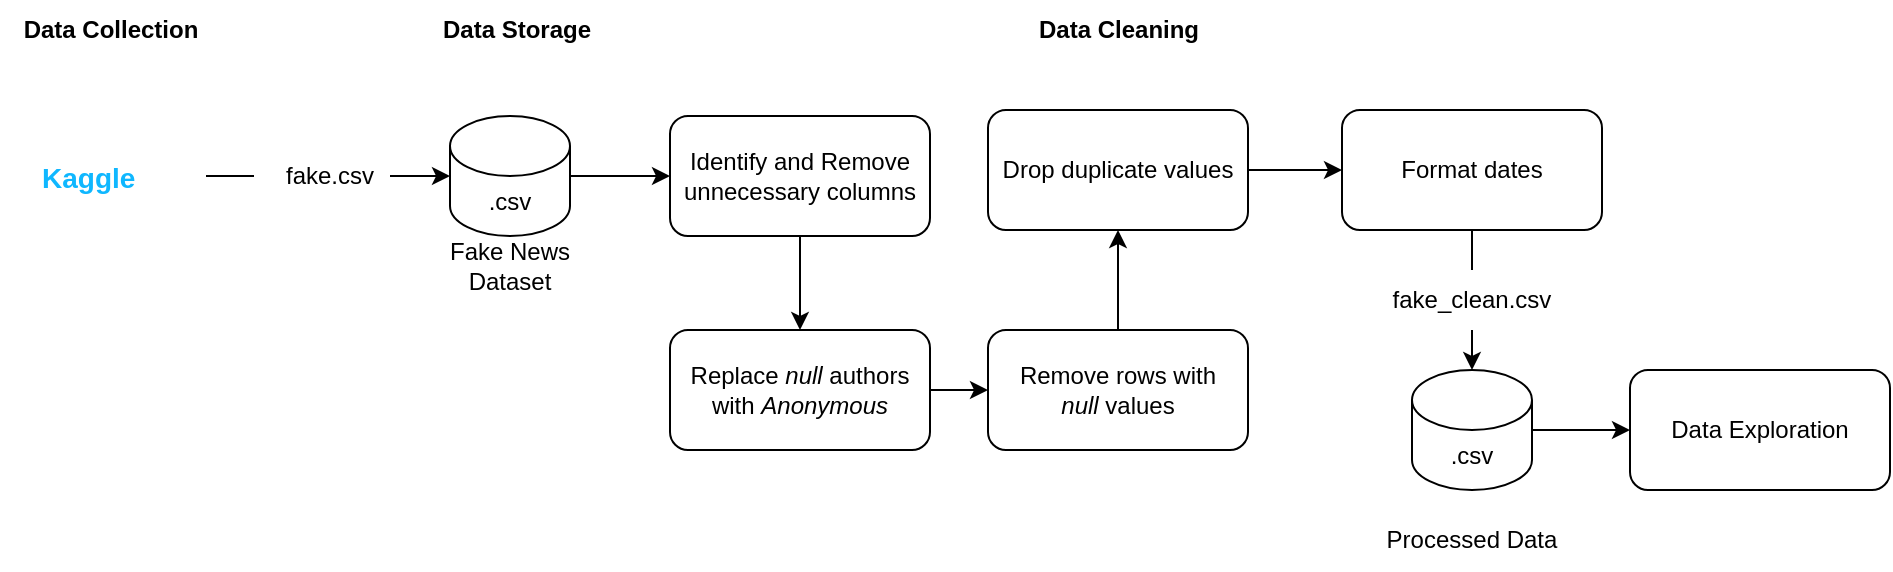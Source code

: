 <mxfile version="20.4.0"><diagram id="C5RBs43oDa-KdzZeNtuy" name="Page-1"><mxGraphModel dx="1824" dy="619" grid="1" gridSize="10" guides="1" tooltips="1" connect="1" arrows="1" fold="1" page="1" pageScale="1" pageWidth="827" pageHeight="1169" math="0" shadow="0"><root><mxCell id="WIyWlLk6GJQsqaUBKTNV-0"/><mxCell id="WIyWlLk6GJQsqaUBKTNV-1" parent="WIyWlLk6GJQsqaUBKTNV-0"/><mxCell id="4glzzEdDH-6NGj2efwUw-1" value="Kaggle" style="text;strokeColor=none;fillColor=none;align=left;verticalAlign=middle;spacingLeft=4;spacingRight=4;overflow=hidden;points=[[0,0.5],[1,0.5]];portConstraint=eastwest;rotatable=0;fontStyle=1;fontColor=#0FB7FF;fontSize=14;" parent="WIyWlLk6GJQsqaUBKTNV-1" vertex="1"><mxGeometry x="-390" y="198" width="80" height="30" as="geometry"/></mxCell><mxCell id="4glzzEdDH-6NGj2efwUw-2" value="Identify and Remove unnecessary columns" style="rounded=1;whiteSpace=wrap;html=1;fontSize=12;fontColor=#000000;" parent="WIyWlLk6GJQsqaUBKTNV-1" vertex="1"><mxGeometry x="-70" y="183" width="130" height="60" as="geometry"/></mxCell><mxCell id="4glzzEdDH-6NGj2efwUw-3" value="Replace &lt;i&gt;null&lt;/i&gt;&amp;nbsp;authors with &lt;i&gt;Anonymous&lt;/i&gt;" style="rounded=1;whiteSpace=wrap;html=1;fontSize=12;fontColor=#000000;" parent="WIyWlLk6GJQsqaUBKTNV-1" vertex="1"><mxGeometry x="-70" y="290" width="130" height="60" as="geometry"/></mxCell><mxCell id="4glzzEdDH-6NGj2efwUw-4" value="" style="endArrow=classic;html=1;rounded=0;fontSize=12;fontColor=#000000;startArrow=none;" parent="WIyWlLk6GJQsqaUBKTNV-1" source="4glzzEdDH-6NGj2efwUw-2" target="4glzzEdDH-6NGj2efwUw-3" edge="1"><mxGeometry width="50" height="50" relative="1" as="geometry"><mxPoint x="238" y="210" as="sourcePoint"/><mxPoint x="184" y="300" as="targetPoint"/></mxGeometry></mxCell><mxCell id="4glzzEdDH-6NGj2efwUw-5" value="Remove&lt;i&gt;&amp;nbsp;&lt;/i&gt;rows with &lt;i&gt;null&lt;/i&gt;&amp;nbsp;values" style="rounded=1;whiteSpace=wrap;html=1;fontSize=12;fontColor=#000000;" parent="WIyWlLk6GJQsqaUBKTNV-1" vertex="1"><mxGeometry x="89" y="290" width="130" height="60" as="geometry"/></mxCell><mxCell id="4glzzEdDH-6NGj2efwUw-6" value="Drop duplicate values" style="rounded=1;whiteSpace=wrap;html=1;fontSize=12;fontColor=#000000;" parent="WIyWlLk6GJQsqaUBKTNV-1" vertex="1"><mxGeometry x="89" y="180" width="130" height="60" as="geometry"/></mxCell><mxCell id="4glzzEdDH-6NGj2efwUw-7" value="" style="endArrow=classic;html=1;rounded=0;fontSize=12;fontColor=#000000;startArrow=none;" parent="WIyWlLk6GJQsqaUBKTNV-1" source="4glzzEdDH-6NGj2efwUw-3" target="4glzzEdDH-6NGj2efwUw-5" edge="1"><mxGeometry width="50" height="50" relative="1" as="geometry"><mxPoint x="351" y="273" as="sourcePoint"/><mxPoint x="256" y="310" as="targetPoint"/></mxGeometry></mxCell><mxCell id="4glzzEdDH-6NGj2efwUw-8" value="" style="endArrow=classic;html=1;rounded=0;fontSize=12;fontColor=#000000;startArrow=none;" parent="WIyWlLk6GJQsqaUBKTNV-1" source="4glzzEdDH-6NGj2efwUw-5" target="4glzzEdDH-6NGj2efwUw-6" edge="1"><mxGeometry width="50" height="50" relative="1" as="geometry"><mxPoint x="351" y="393" as="sourcePoint"/><mxPoint x="256" y="310" as="targetPoint"/></mxGeometry></mxCell><mxCell id="4glzzEdDH-6NGj2efwUw-9" value=".csv" style="shape=cylinder3;whiteSpace=wrap;html=1;boundedLbl=1;backgroundOutline=1;size=15;fontSize=12;fontColor=#000000;" parent="WIyWlLk6GJQsqaUBKTNV-1" vertex="1"><mxGeometry x="301" y="310" width="60" height="60" as="geometry"/></mxCell><mxCell id="4glzzEdDH-6NGj2efwUw-10" value="" style="endArrow=classic;html=1;rounded=0;fontSize=12;fontColor=#000000;startArrow=none;" parent="WIyWlLk6GJQsqaUBKTNV-1" source="4glzzEdDH-6NGj2efwUw-6" target="4glzzEdDH-6NGj2efwUw-11" edge="1"><mxGeometry width="50" height="50" relative="1" as="geometry"><mxPoint x="351" y="514" as="sourcePoint"/><mxPoint x="256" y="410" as="targetPoint"/></mxGeometry></mxCell><mxCell id="4glzzEdDH-6NGj2efwUw-11" value="Format dates" style="rounded=1;whiteSpace=wrap;html=1;fontSize=12;fontColor=#000000;" parent="WIyWlLk6GJQsqaUBKTNV-1" vertex="1"><mxGeometry x="266" y="180" width="130" height="60" as="geometry"/></mxCell><mxCell id="4glzzEdDH-6NGj2efwUw-12" value="" style="endArrow=classic;html=1;rounded=0;fontSize=12;fontColor=#000000;exitX=0.5;exitY=1;exitDx=0;exitDy=0;startArrow=none;" parent="WIyWlLk6GJQsqaUBKTNV-1" source="4glzzEdDH-6NGj2efwUw-29" target="4glzzEdDH-6NGj2efwUw-9" edge="1"><mxGeometry width="50" height="50" relative="1" as="geometry"><mxPoint x="206" y="540" as="sourcePoint"/><mxPoint x="256" y="490" as="targetPoint"/></mxGeometry></mxCell><mxCell id="4glzzEdDH-6NGj2efwUw-13" value="Data Exploration" style="rounded=1;whiteSpace=wrap;html=1;fontSize=12;fontColor=#000000;" parent="WIyWlLk6GJQsqaUBKTNV-1" vertex="1"><mxGeometry x="410" y="310" width="130" height="60" as="geometry"/></mxCell><mxCell id="4glzzEdDH-6NGj2efwUw-14" value="" style="endArrow=classic;html=1;rounded=0;fontSize=12;fontColor=#000000;" parent="WIyWlLk6GJQsqaUBKTNV-1" source="4glzzEdDH-6NGj2efwUw-9" target="4glzzEdDH-6NGj2efwUw-13" edge="1"><mxGeometry width="50" height="50" relative="1" as="geometry"><mxPoint x="134" y="540" as="sourcePoint"/><mxPoint x="184" y="490" as="targetPoint"/></mxGeometry></mxCell><mxCell id="4glzzEdDH-6NGj2efwUw-15" value="Processed Data" style="text;html=1;strokeColor=none;fillColor=none;align=center;verticalAlign=middle;whiteSpace=wrap;rounded=0;fontSize=12;fontColor=#000000;" parent="WIyWlLk6GJQsqaUBKTNV-1" vertex="1"><mxGeometry x="286" y="380" width="90" height="30" as="geometry"/></mxCell><mxCell id="4glzzEdDH-6NGj2efwUw-25" value="" style="endArrow=classic;html=1;rounded=0;fontSize=12;fontColor=#000000;startArrow=none;" parent="WIyWlLk6GJQsqaUBKTNV-1" source="4glzzEdDH-6NGj2efwUw-0" target="4glzzEdDH-6NGj2efwUw-2" edge="1"><mxGeometry width="50" height="50" relative="1" as="geometry"><mxPoint x="134" y="410" as="sourcePoint"/><mxPoint x="184" y="360" as="targetPoint"/></mxGeometry></mxCell><mxCell id="_LHTrDZPzhmvq46PncG5-0" style="edgeStyle=orthogonalEdgeStyle;rounded=0;orthogonalLoop=1;jettySize=auto;html=1;endArrow=classic;endFill=1;" edge="1" parent="WIyWlLk6GJQsqaUBKTNV-1" source="4glzzEdDH-6NGj2efwUw-26" target="4glzzEdDH-6NGj2efwUw-0"><mxGeometry relative="1" as="geometry"/></mxCell><mxCell id="4glzzEdDH-6NGj2efwUw-26" value="fake.csv" style="text;html=1;strokeColor=none;fillColor=none;align=center;verticalAlign=middle;whiteSpace=wrap;rounded=0;fontSize=12;fontColor=#000000;" parent="WIyWlLk6GJQsqaUBKTNV-1" vertex="1"><mxGeometry x="-270" y="198" width="60" height="30" as="geometry"/></mxCell><mxCell id="4glzzEdDH-6NGj2efwUw-28" value="Fake News&lt;br&gt;Dataset" style="text;html=1;strokeColor=none;fillColor=none;align=center;verticalAlign=middle;whiteSpace=wrap;rounded=0;fontSize=12;fontColor=#000000;" parent="WIyWlLk6GJQsqaUBKTNV-1" vertex="1"><mxGeometry x="-197" y="243" width="94" height="30" as="geometry"/></mxCell><mxCell id="4glzzEdDH-6NGj2efwUw-29" value="fake_clean.csv" style="text;html=1;strokeColor=none;fillColor=none;align=center;verticalAlign=middle;whiteSpace=wrap;rounded=0;fontSize=12;fontColor=#000000;" parent="WIyWlLk6GJQsqaUBKTNV-1" vertex="1"><mxGeometry x="286" y="260" width="90" height="30" as="geometry"/></mxCell><mxCell id="4glzzEdDH-6NGj2efwUw-30" value="" style="endArrow=none;html=1;rounded=0;fontSize=12;fontColor=#000000;exitX=0.5;exitY=1;exitDx=0;exitDy=0;" parent="WIyWlLk6GJQsqaUBKTNV-1" source="4glzzEdDH-6NGj2efwUw-11" target="4glzzEdDH-6NGj2efwUw-29" edge="1"><mxGeometry width="50" height="50" relative="1" as="geometry"><mxPoint x="351" y="595" as="sourcePoint"/><mxPoint x="351" y="640" as="targetPoint"/></mxGeometry></mxCell><mxCell id="4glzzEdDH-6NGj2efwUw-31" value="&lt;b&gt;Data Collection&lt;/b&gt;" style="text;html=1;align=center;verticalAlign=middle;resizable=0;points=[];autosize=1;strokeColor=none;fillColor=none;hachureGap=4;" parent="WIyWlLk6GJQsqaUBKTNV-1" vertex="1"><mxGeometry x="-405" y="125" width="110" height="30" as="geometry"/></mxCell><mxCell id="4glzzEdDH-6NGj2efwUw-35" style="edgeStyle=none;curved=1;rounded=0;orthogonalLoop=1;jettySize=auto;html=1;endArrow=none;sourcePerimeterSpacing=8;targetPerimeterSpacing=8;endFill=0;" parent="WIyWlLk6GJQsqaUBKTNV-1" source="4glzzEdDH-6NGj2efwUw-1" target="4glzzEdDH-6NGj2efwUw-26" edge="1"><mxGeometry relative="1" as="geometry"><mxPoint x="-292" y="213" as="sourcePoint"/></mxGeometry></mxCell><mxCell id="4glzzEdDH-6NGj2efwUw-0" value=".csv" style="shape=cylinder3;whiteSpace=wrap;html=1;boundedLbl=1;backgroundOutline=1;size=15;" parent="WIyWlLk6GJQsqaUBKTNV-1" vertex="1"><mxGeometry x="-180" y="183" width="60" height="60" as="geometry"/></mxCell><mxCell id="_LHTrDZPzhmvq46PncG5-2" value="&lt;b&gt;Data Storage&lt;/b&gt;" style="text;html=1;align=center;verticalAlign=middle;resizable=0;points=[];autosize=1;strokeColor=none;fillColor=none;" vertex="1" parent="WIyWlLk6GJQsqaUBKTNV-1"><mxGeometry x="-197" y="125" width="100" height="30" as="geometry"/></mxCell><mxCell id="_LHTrDZPzhmvq46PncG5-3" value="&lt;b&gt;Data Cleaning&lt;/b&gt;" style="text;html=1;align=center;verticalAlign=middle;resizable=0;points=[];autosize=1;strokeColor=none;fillColor=none;" vertex="1" parent="WIyWlLk6GJQsqaUBKTNV-1"><mxGeometry x="104" y="125" width="100" height="30" as="geometry"/></mxCell></root></mxGraphModel></diagram></mxfile>